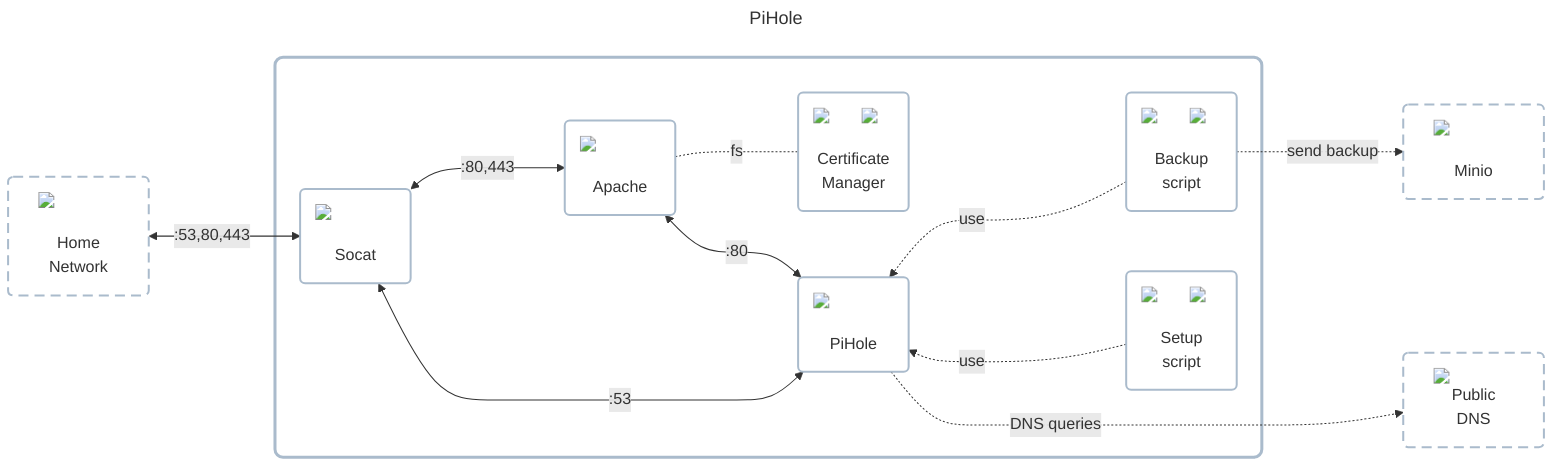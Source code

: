---
title: PiHole
---

flowchart LR
    classDef cluster fill:#ffffff00,stroke:#aabbccff,stroke-width:3px,rx:8px,ry:8px;
    classDef node fill:#ffffff00,stroke:#aabbccff,stroke-width:2px,rx:5px,ry:5px;
    classDef dashed_border stroke-dasharray:10 6;

    home_network["<img src='../../../../icons/network.png' style='min-width:80px;max-width:80px' /><br />Home<br />Network"]
    class home_network dashed_border
    public_dns["<img src='../../../../icons/cloud.png' style='min-width:80px;max-width:80px' />Public<br />DNS"]
    class public_dns dashed_border

    subgraph app_wrapper[" "]
        socket_proxy("<img src='../../../../icons/ingress.png' style='min-width:80px;max-width:80px' /><br />Socat")
        http_proxy("<img src='../../../../icons/apache.png' style='min-width:80px;max-width:80px' /><br />Apache")
        certificate_manager("<img src='../../../../icons/cronjob.png' style='min-width:32px;max-width:32px;position:absolute;top:0;right:0' /><img src='../../../../icons/lets-encrypt.png' style='min-width:80px;max-width:80px' /><br />Certificate<br />Manager")
        app("<img src='../../../../icons/pihole.png' style='min-width:80px;max-width:80px' /><br />PiHole")
        script_backup("<img src='../../../../icons/cronjob.png' style='min-width:32px;max-width:32px;position:absolute;top:0;right:0' /><img src='../../../../icons/chromium+playwright.png' style='min-width:80px;max-width:80px' /><br />Backup<br />script")
        script_setup("<img src='../../../../icons/cronjob.png' style='min-width:32px;max-width:32px;position:absolute;top:0;right:0' /><img src='../../../../icons/chromium+playwright.png' style='min-width:80px;max-width:80px' /><br />Setup<br />script")

        socket_proxy <--->|:80,443| http_proxy <--->|:80| app
        socket_proxy <--->|:53| app
        app ~~~ script_backup & script_setup -..->|use| app
        http_proxy -..-|fs| certificate_manager
    end

    s3_database["<img src='../../../../icons/minio.png' style='min-width:80px;max-width:80px' /><br />Minio"]
    class s3_database dashed_border

    home_network <-->|:53,80,443| socket_proxy
    script_setup ~~~ public_dns
    app -..->|DNS queries| public_dns
    script_backup -.->|send backup| s3_database